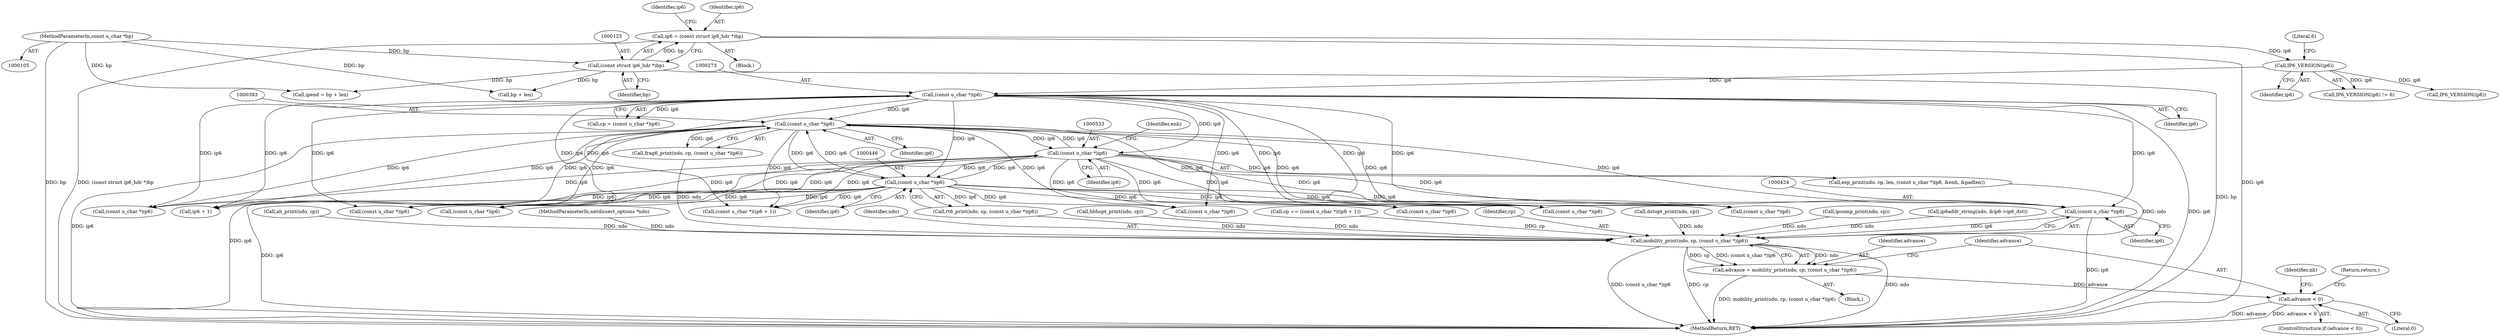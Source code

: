 digraph "0_tcpdump_66df248b49095c261138b5a5e34d341a6bf9ac7f@pointer" {
"1000423" [label="(Call,(const u_char *)ip6)"];
"1000392" [label="(Call,(const u_char *)ip6)"];
"1000532" [label="(Call,(const u_char *)ip6)"];
"1000272" [label="(Call,(const u_char *)ip6)"];
"1000154" [label="(Call,IP6_VERSION(ip6))"];
"1000122" [label="(Call,ip6 = (const struct ip6_hdr *)bp)"];
"1000124" [label="(Call,(const struct ip6_hdr *)bp)"];
"1000107" [label="(MethodParameterIn,const u_char *bp)"];
"1000445" [label="(Call,(const u_char *)ip6)"];
"1000420" [label="(Call,mobility_print(ndo, cp, (const u_char *)ip6))"];
"1000418" [label="(Call,advance = mobility_print(ndo, cp, (const u_char *)ip6))"];
"1000427" [label="(Call,advance < 0)"];
"1000129" [label="(Identifier,ip6)"];
"1000418" [label="(Call,advance = mobility_print(ndo, cp, (const u_char *)ip6))"];
"1000421" [label="(Identifier,ndo)"];
"1000123" [label="(Identifier,ip6)"];
"1000392" [label="(Call,(const u_char *)ip6)"];
"1000394" [label="(Identifier,ip6)"];
"1000254" [label="(Call,ipend = bp + len)"];
"1000256" [label="(Call,bp + len)"];
"1000442" [label="(Call,rt6_print(ndo, cp, (const u_char *)ip6))"];
"1000155" [label="(Identifier,ip6)"];
"1000429" [label="(Literal,0)"];
"1000481" [label="(Call,(const u_char *)ip6)"];
"1000430" [label="(Return,return;)"];
"1000568" [label="(Call,(const u_char *)ip6)"];
"1000163" [label="(Call,IP6_VERSION(ip6))"];
"1000357" [label="(Call,hbhopt_print(ndo, cp))"];
"1000274" [label="(Identifier,ip6)"];
"1000310" [label="(Call,cp == (const u_char *)(ip6 + 1))"];
"1000422" [label="(Identifier,cp)"];
"1000534" [label="(Identifier,ip6)"];
"1000427" [label="(Call,advance < 0)"];
"1000373" [label="(Call,dstopt_print(ndo, cp))"];
"1000109" [label="(Block,)"];
"1000501" [label="(Call,(const u_char *)ip6)"];
"1000420" [label="(Call,mobility_print(ndo, cp, (const u_char *)ip6))"];
"1000154" [label="(Call,IP6_VERSION(ip6))"];
"1000153" [label="(Call,IP6_VERSION(ip6) != 6)"];
"1000270" [label="(Call,cp = (const u_char *)ip6)"];
"1000532" [label="(Call,(const u_char *)ip6)"];
"1000555" [label="(Call,ipcomp_print(ndo, cp))"];
"1000447" [label="(Identifier,ip6)"];
"1000124" [label="(Call,(const struct ip6_hdr *)bp)"];
"1000428" [label="(Identifier,advance)"];
"1000126" [label="(Identifier,bp)"];
"1000345" [label="(Call,ip6addr_string(ndo, &ip6->ip6_dst))"];
"1000423" [label="(Call,(const u_char *)ip6)"];
"1000491" [label="(Call,(const u_char *)ip6)"];
"1000156" [label="(Literal,6)"];
"1000122" [label="(Call,ip6 = (const struct ip6_hdr *)bp)"];
"1000509" [label="(Call,ah_print(ndo, cp))"];
"1000536" [label="(Identifier,enh)"];
"1000389" [label="(Call,frag6_print(ndo, cp, (const u_char *)ip6))"];
"1000419" [label="(Identifier,advance)"];
"1000462" [label="(Call,(const u_char *)ip6)"];
"1000425" [label="(Identifier,ip6)"];
"1000445" [label="(Call,(const u_char *)ip6)"];
"1000432" [label="(Identifier,nh)"];
"1000272" [label="(Call,(const u_char *)ip6)"];
"1000528" [label="(Call,esp_print(ndo, cp, len, (const u_char *)ip6, &enh, &padlen))"];
"1000312" [label="(Call,(const u_char *)(ip6 + 1))"];
"1000107" [label="(MethodParameterIn,const u_char *bp)"];
"1000314" [label="(Call,ip6 + 1)"];
"1000426" [label="(ControlStructure,if (advance < 0))"];
"1000353" [label="(Block,)"];
"1000106" [label="(MethodParameterIn,netdissect_options *ndo)"];
"1000471" [label="(Call,(const u_char *)ip6)"];
"1000595" [label="(Call,(const u_char *)ip6)"];
"1000633" [label="(MethodReturn,RET)"];
"1000423" -> "1000420"  [label="AST: "];
"1000423" -> "1000425"  [label="CFG: "];
"1000424" -> "1000423"  [label="AST: "];
"1000425" -> "1000423"  [label="AST: "];
"1000420" -> "1000423"  [label="CFG: "];
"1000423" -> "1000633"  [label="DDG: ip6"];
"1000423" -> "1000420"  [label="DDG: ip6"];
"1000392" -> "1000423"  [label="DDG: ip6"];
"1000532" -> "1000423"  [label="DDG: ip6"];
"1000272" -> "1000423"  [label="DDG: ip6"];
"1000445" -> "1000423"  [label="DDG: ip6"];
"1000392" -> "1000389"  [label="AST: "];
"1000392" -> "1000394"  [label="CFG: "];
"1000393" -> "1000392"  [label="AST: "];
"1000394" -> "1000392"  [label="AST: "];
"1000389" -> "1000392"  [label="CFG: "];
"1000392" -> "1000633"  [label="DDG: ip6"];
"1000392" -> "1000312"  [label="DDG: ip6"];
"1000392" -> "1000314"  [label="DDG: ip6"];
"1000392" -> "1000389"  [label="DDG: ip6"];
"1000532" -> "1000392"  [label="DDG: ip6"];
"1000272" -> "1000392"  [label="DDG: ip6"];
"1000445" -> "1000392"  [label="DDG: ip6"];
"1000392" -> "1000445"  [label="DDG: ip6"];
"1000392" -> "1000462"  [label="DDG: ip6"];
"1000392" -> "1000471"  [label="DDG: ip6"];
"1000392" -> "1000481"  [label="DDG: ip6"];
"1000392" -> "1000491"  [label="DDG: ip6"];
"1000392" -> "1000501"  [label="DDG: ip6"];
"1000392" -> "1000532"  [label="DDG: ip6"];
"1000392" -> "1000568"  [label="DDG: ip6"];
"1000392" -> "1000595"  [label="DDG: ip6"];
"1000532" -> "1000528"  [label="AST: "];
"1000532" -> "1000534"  [label="CFG: "];
"1000533" -> "1000532"  [label="AST: "];
"1000534" -> "1000532"  [label="AST: "];
"1000536" -> "1000532"  [label="CFG: "];
"1000532" -> "1000633"  [label="DDG: ip6"];
"1000532" -> "1000312"  [label="DDG: ip6"];
"1000532" -> "1000314"  [label="DDG: ip6"];
"1000532" -> "1000445"  [label="DDG: ip6"];
"1000532" -> "1000462"  [label="DDG: ip6"];
"1000532" -> "1000471"  [label="DDG: ip6"];
"1000532" -> "1000481"  [label="DDG: ip6"];
"1000532" -> "1000491"  [label="DDG: ip6"];
"1000532" -> "1000501"  [label="DDG: ip6"];
"1000532" -> "1000528"  [label="DDG: ip6"];
"1000272" -> "1000532"  [label="DDG: ip6"];
"1000445" -> "1000532"  [label="DDG: ip6"];
"1000532" -> "1000568"  [label="DDG: ip6"];
"1000532" -> "1000595"  [label="DDG: ip6"];
"1000272" -> "1000270"  [label="AST: "];
"1000272" -> "1000274"  [label="CFG: "];
"1000273" -> "1000272"  [label="AST: "];
"1000274" -> "1000272"  [label="AST: "];
"1000270" -> "1000272"  [label="CFG: "];
"1000272" -> "1000633"  [label="DDG: ip6"];
"1000272" -> "1000270"  [label="DDG: ip6"];
"1000154" -> "1000272"  [label="DDG: ip6"];
"1000272" -> "1000312"  [label="DDG: ip6"];
"1000272" -> "1000314"  [label="DDG: ip6"];
"1000272" -> "1000445"  [label="DDG: ip6"];
"1000272" -> "1000462"  [label="DDG: ip6"];
"1000272" -> "1000471"  [label="DDG: ip6"];
"1000272" -> "1000481"  [label="DDG: ip6"];
"1000272" -> "1000491"  [label="DDG: ip6"];
"1000272" -> "1000501"  [label="DDG: ip6"];
"1000272" -> "1000568"  [label="DDG: ip6"];
"1000272" -> "1000595"  [label="DDG: ip6"];
"1000154" -> "1000153"  [label="AST: "];
"1000154" -> "1000155"  [label="CFG: "];
"1000155" -> "1000154"  [label="AST: "];
"1000156" -> "1000154"  [label="CFG: "];
"1000154" -> "1000153"  [label="DDG: ip6"];
"1000122" -> "1000154"  [label="DDG: ip6"];
"1000154" -> "1000163"  [label="DDG: ip6"];
"1000122" -> "1000109"  [label="AST: "];
"1000122" -> "1000124"  [label="CFG: "];
"1000123" -> "1000122"  [label="AST: "];
"1000124" -> "1000122"  [label="AST: "];
"1000129" -> "1000122"  [label="CFG: "];
"1000122" -> "1000633"  [label="DDG: ip6"];
"1000122" -> "1000633"  [label="DDG: (const struct ip6_hdr *)bp"];
"1000124" -> "1000122"  [label="DDG: bp"];
"1000124" -> "1000126"  [label="CFG: "];
"1000125" -> "1000124"  [label="AST: "];
"1000126" -> "1000124"  [label="AST: "];
"1000124" -> "1000633"  [label="DDG: bp"];
"1000107" -> "1000124"  [label="DDG: bp"];
"1000124" -> "1000254"  [label="DDG: bp"];
"1000124" -> "1000256"  [label="DDG: bp"];
"1000107" -> "1000105"  [label="AST: "];
"1000107" -> "1000633"  [label="DDG: bp"];
"1000107" -> "1000254"  [label="DDG: bp"];
"1000107" -> "1000256"  [label="DDG: bp"];
"1000445" -> "1000442"  [label="AST: "];
"1000445" -> "1000447"  [label="CFG: "];
"1000446" -> "1000445"  [label="AST: "];
"1000447" -> "1000445"  [label="AST: "];
"1000442" -> "1000445"  [label="CFG: "];
"1000445" -> "1000633"  [label="DDG: ip6"];
"1000445" -> "1000312"  [label="DDG: ip6"];
"1000445" -> "1000314"  [label="DDG: ip6"];
"1000445" -> "1000442"  [label="DDG: ip6"];
"1000445" -> "1000462"  [label="DDG: ip6"];
"1000445" -> "1000471"  [label="DDG: ip6"];
"1000445" -> "1000481"  [label="DDG: ip6"];
"1000445" -> "1000491"  [label="DDG: ip6"];
"1000445" -> "1000501"  [label="DDG: ip6"];
"1000445" -> "1000568"  [label="DDG: ip6"];
"1000445" -> "1000595"  [label="DDG: ip6"];
"1000420" -> "1000418"  [label="AST: "];
"1000421" -> "1000420"  [label="AST: "];
"1000422" -> "1000420"  [label="AST: "];
"1000418" -> "1000420"  [label="CFG: "];
"1000420" -> "1000633"  [label="DDG: (const u_char *)ip6"];
"1000420" -> "1000633"  [label="DDG: cp"];
"1000420" -> "1000633"  [label="DDG: ndo"];
"1000420" -> "1000418"  [label="DDG: ndo"];
"1000420" -> "1000418"  [label="DDG: cp"];
"1000420" -> "1000418"  [label="DDG: (const u_char *)ip6"];
"1000442" -> "1000420"  [label="DDG: ndo"];
"1000555" -> "1000420"  [label="DDG: ndo"];
"1000357" -> "1000420"  [label="DDG: ndo"];
"1000528" -> "1000420"  [label="DDG: ndo"];
"1000389" -> "1000420"  [label="DDG: ndo"];
"1000373" -> "1000420"  [label="DDG: ndo"];
"1000345" -> "1000420"  [label="DDG: ndo"];
"1000509" -> "1000420"  [label="DDG: ndo"];
"1000106" -> "1000420"  [label="DDG: ndo"];
"1000310" -> "1000420"  [label="DDG: cp"];
"1000418" -> "1000353"  [label="AST: "];
"1000419" -> "1000418"  [label="AST: "];
"1000428" -> "1000418"  [label="CFG: "];
"1000418" -> "1000633"  [label="DDG: mobility_print(ndo, cp, (const u_char *)ip6)"];
"1000418" -> "1000427"  [label="DDG: advance"];
"1000427" -> "1000426"  [label="AST: "];
"1000427" -> "1000429"  [label="CFG: "];
"1000428" -> "1000427"  [label="AST: "];
"1000429" -> "1000427"  [label="AST: "];
"1000430" -> "1000427"  [label="CFG: "];
"1000432" -> "1000427"  [label="CFG: "];
"1000427" -> "1000633"  [label="DDG: advance"];
"1000427" -> "1000633"  [label="DDG: advance < 0"];
}
